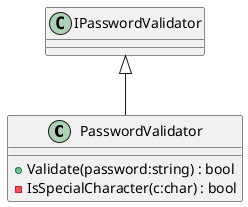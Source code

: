 @startuml
class PasswordValidator {
    + Validate(password:string) : bool
    - IsSpecialCharacter(c:char) : bool
}
IPasswordValidator <|-- PasswordValidator
@enduml
